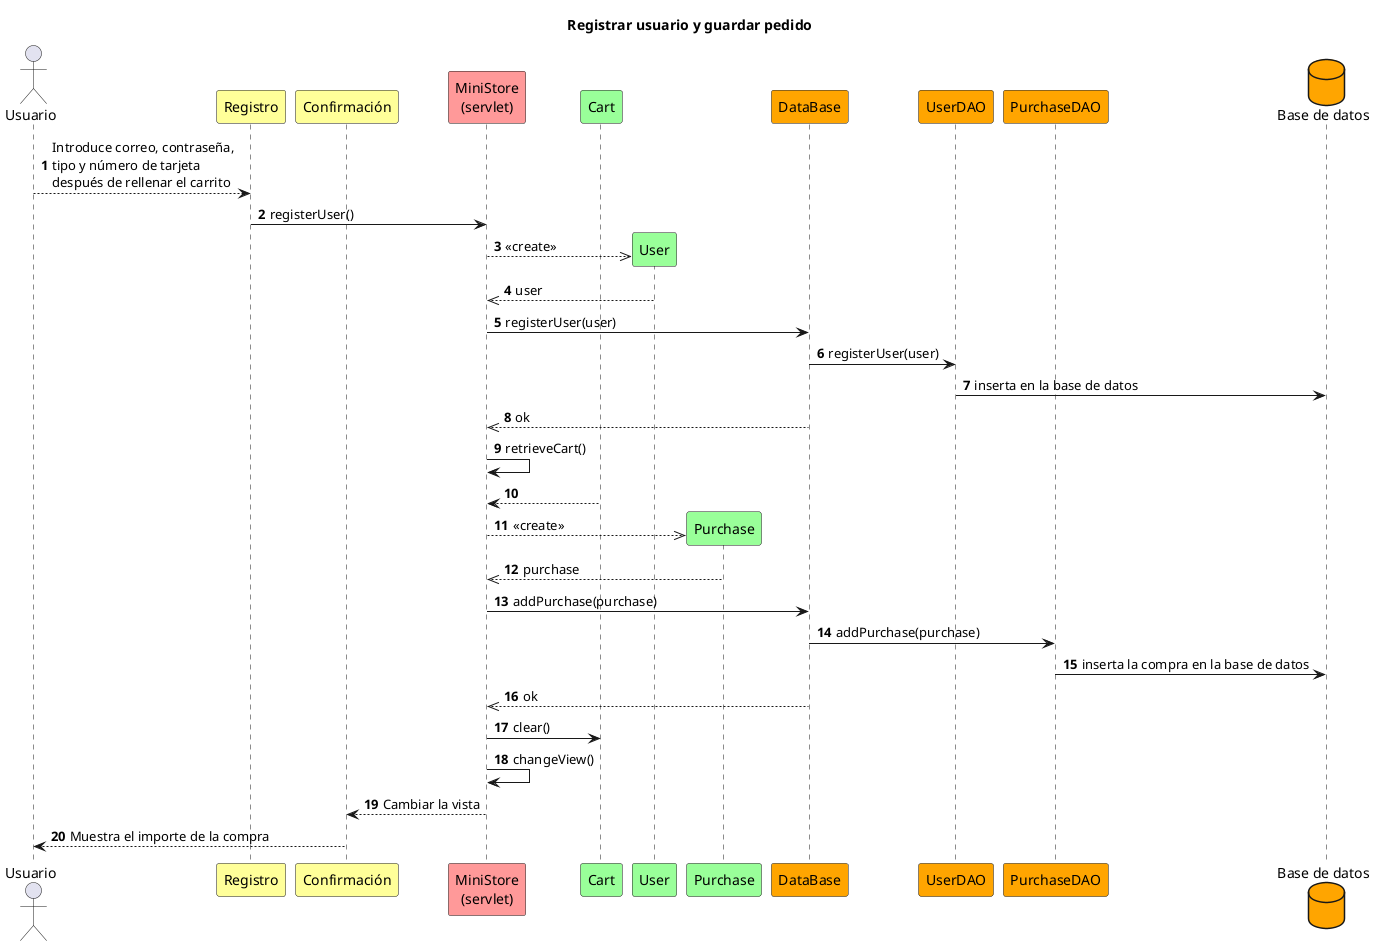 @startuml
'https://plantuml.com/sequence-diagram
autonumber

title Registrar usuario y guardar pedido

actor Usuario
participant Registro as Signup                  #ffff99
participant "Confirmación" as Confirmation      #ffff99
participant "MiniStore\n(servlet)" as Servlet   #ff9999
participant Cart                                #99ff99
participant User                                #99ff99
participant Purchase                            #99ff99
participant DataBase                            #orange
participant UserDAO                             #orange
participant PurchaseDAO                         #orange
database "Base de datos" as Database            #orange

Usuario --> Signup: Introduce correo, contraseña,\ntipo y número de tarjeta\ndespués de rellenar el carrito
Signup -> Servlet: registerUser()
create User
Servlet -->> User: <<create>>
return user
Servlet -> DataBase: registerUser(user)
DataBase -> UserDAO: registerUser(user)
UserDAO -> Database: inserta en la base de datos
Servlet <<-- DataBase: ok
Servlet -> Servlet: retrieveCart()
Servlet <-- Cart
create Purchase
Servlet -->> Purchase: <<create>>
Servlet <<-- Purchase: purchase
Servlet -> DataBase: addPurchase(purchase)
DataBase -> PurchaseDAO: addPurchase(purchase)
PurchaseDAO -> Database: inserta la compra en la base de datos
Servlet <<-- DataBase: ok
Servlet -> Cart: clear()
Servlet -> Servlet: changeView()
Servlet --> Confirmation: Cambiar la vista
Confirmation --> Usuario: Muestra el importe de la compra

@enduml